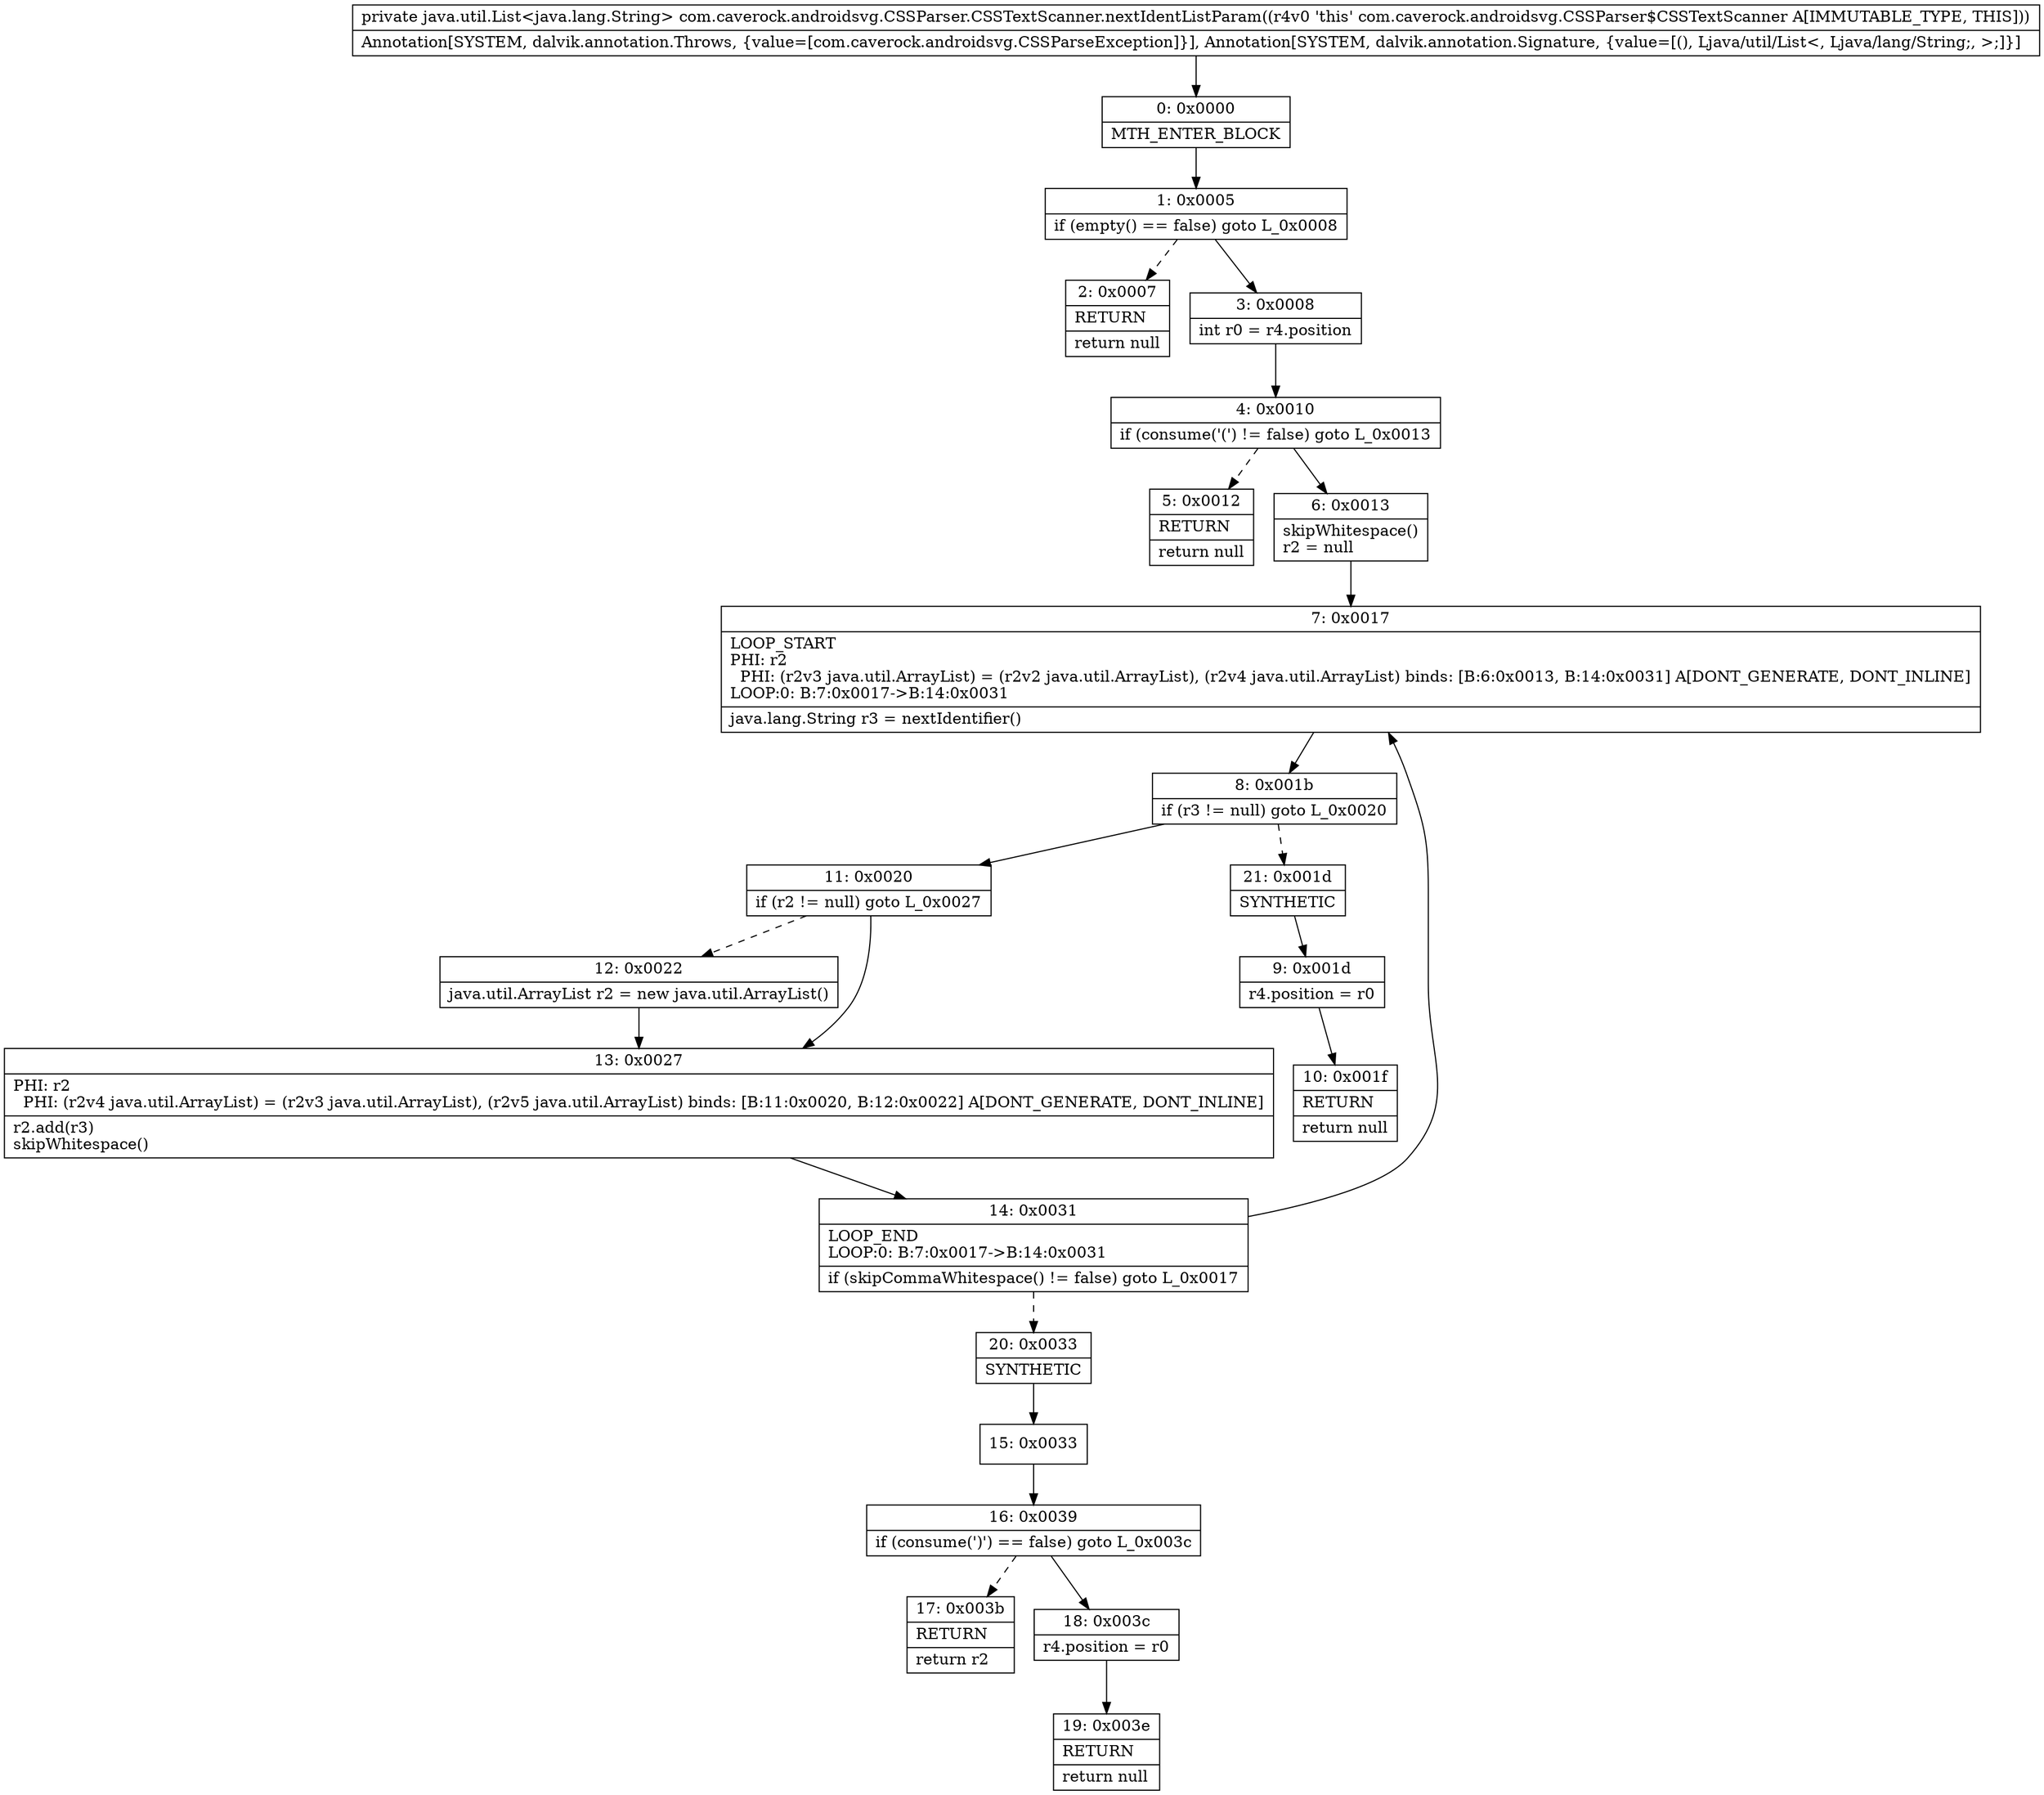 digraph "CFG forcom.caverock.androidsvg.CSSParser.CSSTextScanner.nextIdentListParam()Ljava\/util\/List;" {
Node_0 [shape=record,label="{0\:\ 0x0000|MTH_ENTER_BLOCK\l}"];
Node_1 [shape=record,label="{1\:\ 0x0005|if (empty() == false) goto L_0x0008\l}"];
Node_2 [shape=record,label="{2\:\ 0x0007|RETURN\l|return null\l}"];
Node_3 [shape=record,label="{3\:\ 0x0008|int r0 = r4.position\l}"];
Node_4 [shape=record,label="{4\:\ 0x0010|if (consume('(') != false) goto L_0x0013\l}"];
Node_5 [shape=record,label="{5\:\ 0x0012|RETURN\l|return null\l}"];
Node_6 [shape=record,label="{6\:\ 0x0013|skipWhitespace()\lr2 = null\l}"];
Node_7 [shape=record,label="{7\:\ 0x0017|LOOP_START\lPHI: r2 \l  PHI: (r2v3 java.util.ArrayList) = (r2v2 java.util.ArrayList), (r2v4 java.util.ArrayList) binds: [B:6:0x0013, B:14:0x0031] A[DONT_GENERATE, DONT_INLINE]\lLOOP:0: B:7:0x0017\-\>B:14:0x0031\l|java.lang.String r3 = nextIdentifier()\l}"];
Node_8 [shape=record,label="{8\:\ 0x001b|if (r3 != null) goto L_0x0020\l}"];
Node_9 [shape=record,label="{9\:\ 0x001d|r4.position = r0\l}"];
Node_10 [shape=record,label="{10\:\ 0x001f|RETURN\l|return null\l}"];
Node_11 [shape=record,label="{11\:\ 0x0020|if (r2 != null) goto L_0x0027\l}"];
Node_12 [shape=record,label="{12\:\ 0x0022|java.util.ArrayList r2 = new java.util.ArrayList()\l}"];
Node_13 [shape=record,label="{13\:\ 0x0027|PHI: r2 \l  PHI: (r2v4 java.util.ArrayList) = (r2v3 java.util.ArrayList), (r2v5 java.util.ArrayList) binds: [B:11:0x0020, B:12:0x0022] A[DONT_GENERATE, DONT_INLINE]\l|r2.add(r3)\lskipWhitespace()\l}"];
Node_14 [shape=record,label="{14\:\ 0x0031|LOOP_END\lLOOP:0: B:7:0x0017\-\>B:14:0x0031\l|if (skipCommaWhitespace() != false) goto L_0x0017\l}"];
Node_15 [shape=record,label="{15\:\ 0x0033}"];
Node_16 [shape=record,label="{16\:\ 0x0039|if (consume(')') == false) goto L_0x003c\l}"];
Node_17 [shape=record,label="{17\:\ 0x003b|RETURN\l|return r2\l}"];
Node_18 [shape=record,label="{18\:\ 0x003c|r4.position = r0\l}"];
Node_19 [shape=record,label="{19\:\ 0x003e|RETURN\l|return null\l}"];
Node_20 [shape=record,label="{20\:\ 0x0033|SYNTHETIC\l}"];
Node_21 [shape=record,label="{21\:\ 0x001d|SYNTHETIC\l}"];
MethodNode[shape=record,label="{private java.util.List\<java.lang.String\> com.caverock.androidsvg.CSSParser.CSSTextScanner.nextIdentListParam((r4v0 'this' com.caverock.androidsvg.CSSParser$CSSTextScanner A[IMMUTABLE_TYPE, THIS]))  | Annotation[SYSTEM, dalvik.annotation.Throws, \{value=[com.caverock.androidsvg.CSSParseException]\}], Annotation[SYSTEM, dalvik.annotation.Signature, \{value=[(), Ljava\/util\/List\<, Ljava\/lang\/String;, \>;]\}]\l}"];
MethodNode -> Node_0;
Node_0 -> Node_1;
Node_1 -> Node_2[style=dashed];
Node_1 -> Node_3;
Node_3 -> Node_4;
Node_4 -> Node_5[style=dashed];
Node_4 -> Node_6;
Node_6 -> Node_7;
Node_7 -> Node_8;
Node_8 -> Node_11;
Node_8 -> Node_21[style=dashed];
Node_9 -> Node_10;
Node_11 -> Node_12[style=dashed];
Node_11 -> Node_13;
Node_12 -> Node_13;
Node_13 -> Node_14;
Node_14 -> Node_7;
Node_14 -> Node_20[style=dashed];
Node_15 -> Node_16;
Node_16 -> Node_17[style=dashed];
Node_16 -> Node_18;
Node_18 -> Node_19;
Node_20 -> Node_15;
Node_21 -> Node_9;
}

